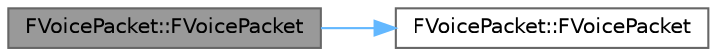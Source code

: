 digraph "FVoicePacket::FVoicePacket"
{
 // INTERACTIVE_SVG=YES
 // LATEX_PDF_SIZE
  bgcolor="transparent";
  edge [fontname=Helvetica,fontsize=10,labelfontname=Helvetica,labelfontsize=10];
  node [fontname=Helvetica,fontsize=10,shape=box,height=0.2,width=0.4];
  rankdir="LR";
  Node1 [id="Node000001",label="FVoicePacket::FVoicePacket",height=0.2,width=0.4,color="gray40", fillcolor="grey60", style="filled", fontcolor="black",tooltip="Copies another packet and inits the ref count."];
  Node1 -> Node2 [id="edge1_Node000001_Node000002",color="steelblue1",style="solid",tooltip=" "];
  Node2 [id="Node000002",label="FVoicePacket::FVoicePacket",height=0.2,width=0.4,color="grey40", fillcolor="white", style="filled",URL="$dc/dec/classFVoicePacket.html#ac88b1b5261ee2c882aead1c0d503849f",tooltip="Zeros members and validates the assumptions."];
}

